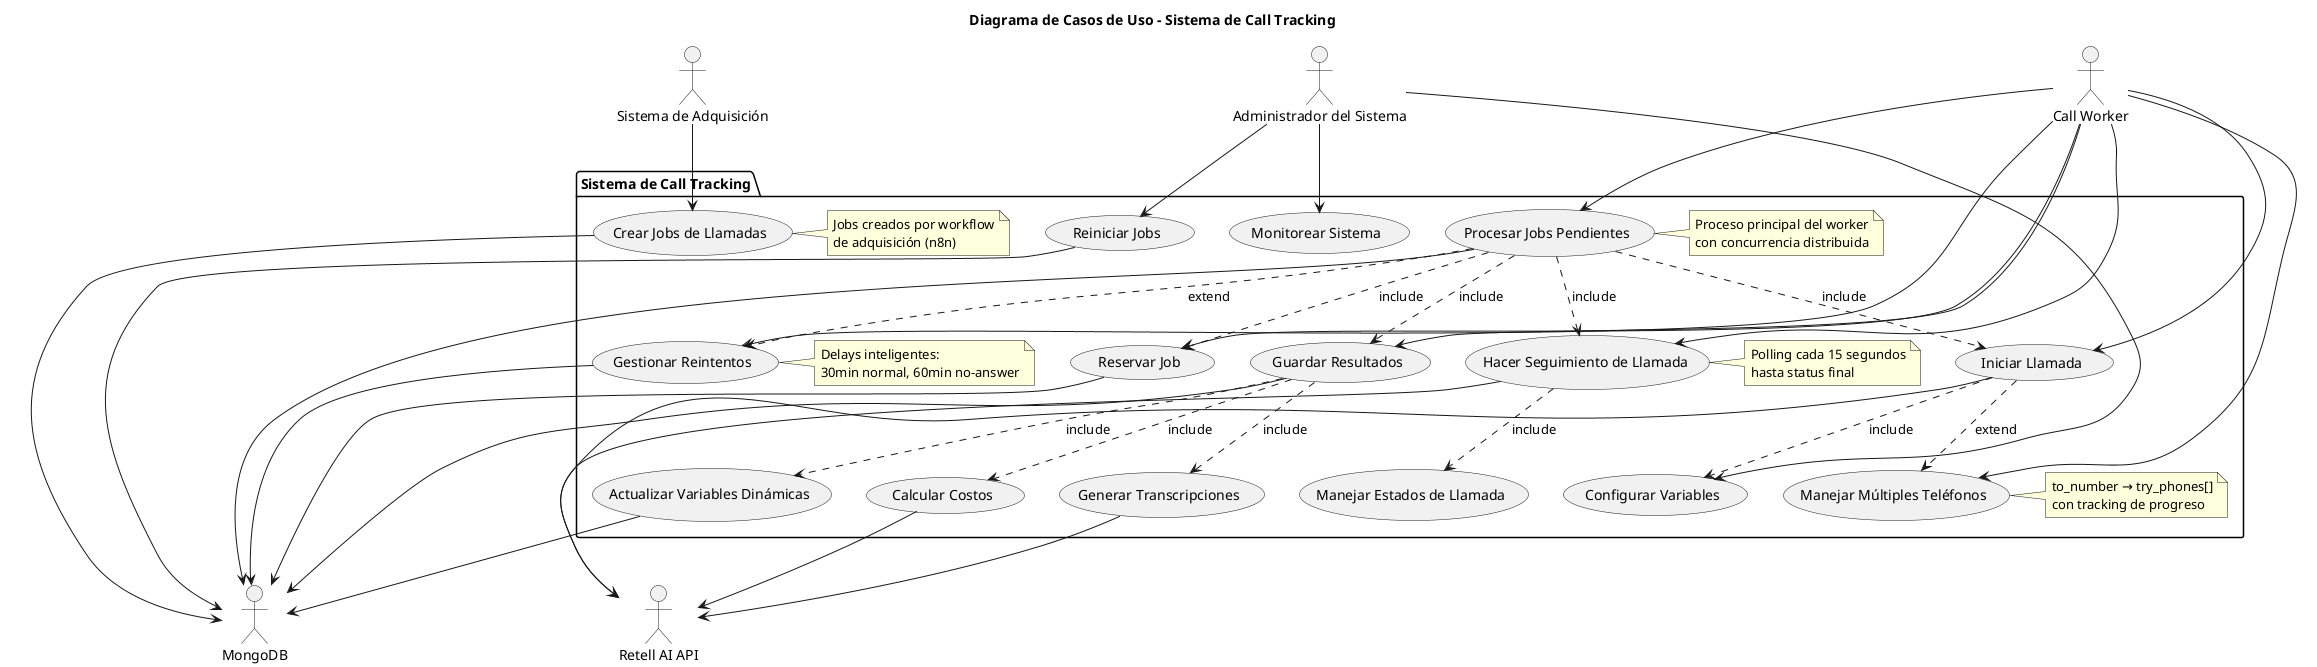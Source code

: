 @startuml UseCases
title Diagrama de Casos de Uso - Sistema de Call Tracking

!define RECTANGLE class

actor "Sistema de Adquisición" as Acquisition
actor "Call Worker" as Worker
actor "Administrador del Sistema" as Admin
actor "Retell AI API" as Retell
actor "MongoDB" as DB

package "Sistema de Call Tracking" {
    
    usecase "Crear Jobs de Llamadas" as UC1
    usecase "Procesar Jobs Pendientes" as UC2
    usecase "Reservar Job" as UC3
    usecase "Iniciar Llamada" as UC4
    usecase "Hacer Seguimiento de Llamada" as UC5
    usecase "Guardar Resultados" as UC6
    usecase "Gestionar Reintentos" as UC7
    usecase "Manejar Múltiples Teléfonos" as UC8
    usecase "Calcular Costos" as UC9
    usecase "Generar Transcripciones" as UC10
    usecase "Monitorear Sistema" as UC11
    usecase "Reiniciar Jobs" as UC12
    usecase "Configurar Variables" as UC13
    usecase "Manejar Estados de Llamada" as UC14
    usecase "Actualizar Variables Dinámicas" as UC15
    
    ' Relaciones principales
    Acquisition --> UC1
    Worker --> UC2
    Worker --> UC3
    Worker --> UC4
    Worker --> UC5
    Worker --> UC6
    Worker --> UC7
    Worker --> UC8
    Admin --> UC11
    Admin --> UC12
    Admin --> UC13
    
    ' Relaciones con sistemas externos
    UC4 --> Retell
    UC5 --> Retell
    UC9 --> Retell
    UC10 --> Retell
    
    UC1 --> DB
    UC2 --> DB
    UC3 --> DB
    UC6 --> DB
    UC7 --> DB
    UC12 --> DB
    UC15 --> DB
    
    ' Extends y Includes
    UC2 ..> UC3 : include
    UC2 ..> UC4 : include
    UC2 ..> UC5 : include
    UC2 ..> UC6 : include
    
    UC4 ..> UC13 : include
    UC5 ..> UC14 : include
    UC6 ..> UC9 : include
    UC6 ..> UC10 : include
    UC6 ..> UC15 : include
    
    UC2 ..> UC7 : extend
    UC4 ..> UC8 : extend
    
    note right of UC1 : Jobs creados por workflow\nde adquisición (n8n)
    
    note right of UC2 : Proceso principal del worker\ncon concurrencia distribuida
    
    note right of UC5 : Polling cada 15 segundos\nhasta status final
    
    note right of UC7 : Delays inteligentes:\n30min normal, 60min no-answer
    
    note right of UC8 : to_number → try_phones[]\ncon tracking de progreso
}

@enduml